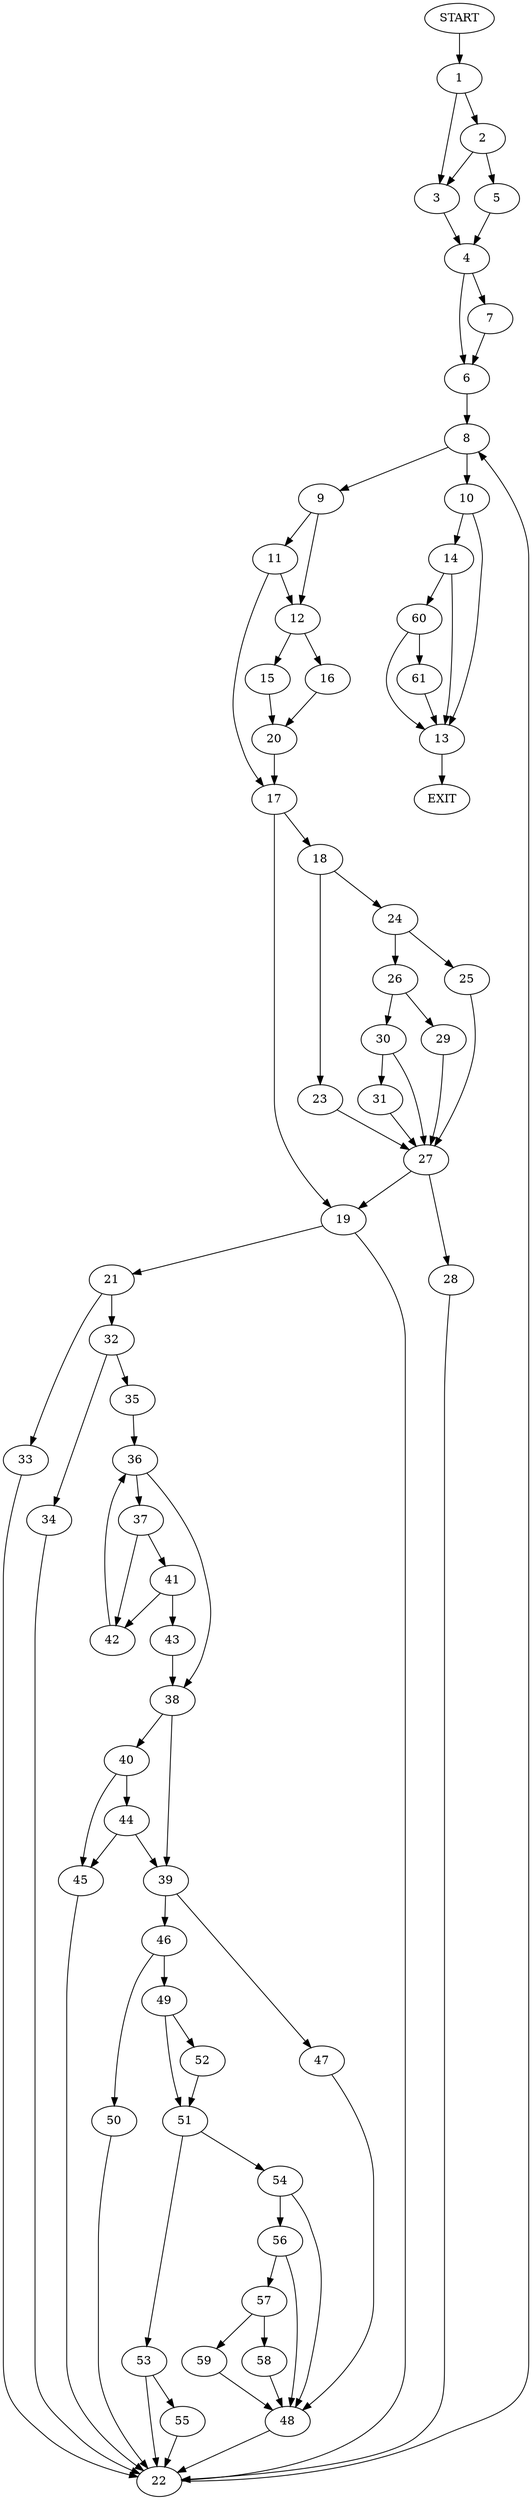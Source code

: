 digraph {
0 [label="START"]
62 [label="EXIT"]
0 -> 1
1 -> 2
1 -> 3
3 -> 4
2 -> 5
2 -> 3
5 -> 4
4 -> 6
4 -> 7
7 -> 6
6 -> 8
8 -> 9
8 -> 10
9 -> 11
9 -> 12
10 -> 13
10 -> 14
12 -> 15
12 -> 16
11 -> 17
11 -> 12
17 -> 18
17 -> 19
15 -> 20
16 -> 20
20 -> 17
19 -> 21
19 -> 22
18 -> 23
18 -> 24
24 -> 25
24 -> 26
23 -> 27
27 -> 28
27 -> 19
25 -> 27
26 -> 29
26 -> 30
30 -> 31
30 -> 27
29 -> 27
31 -> 27
28 -> 22
22 -> 8
21 -> 32
21 -> 33
32 -> 34
32 -> 35
33 -> 22
34 -> 22
35 -> 36
36 -> 37
36 -> 38
38 -> 39
38 -> 40
37 -> 41
37 -> 42
41 -> 43
41 -> 42
42 -> 36
43 -> 38
40 -> 44
40 -> 45
39 -> 46
39 -> 47
45 -> 22
44 -> 39
44 -> 45
47 -> 48
46 -> 49
46 -> 50
48 -> 22
50 -> 22
49 -> 51
49 -> 52
52 -> 51
51 -> 53
51 -> 54
53 -> 55
53 -> 22
54 -> 56
54 -> 48
55 -> 22
56 -> 48
56 -> 57
57 -> 58
57 -> 59
59 -> 48
58 -> 48
13 -> 62
14 -> 60
14 -> 13
60 -> 13
60 -> 61
61 -> 13
}
